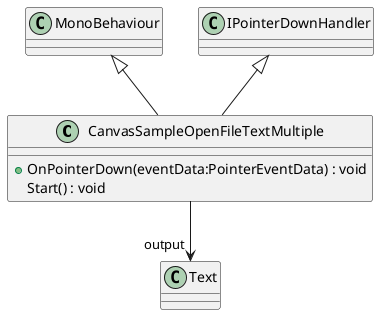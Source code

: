 @startuml
class CanvasSampleOpenFileTextMultiple {
    + OnPointerDown(eventData:PointerEventData) : void
    Start() : void
}
MonoBehaviour <|-- CanvasSampleOpenFileTextMultiple
IPointerDownHandler <|-- CanvasSampleOpenFileTextMultiple
CanvasSampleOpenFileTextMultiple --> "output" Text
@enduml
